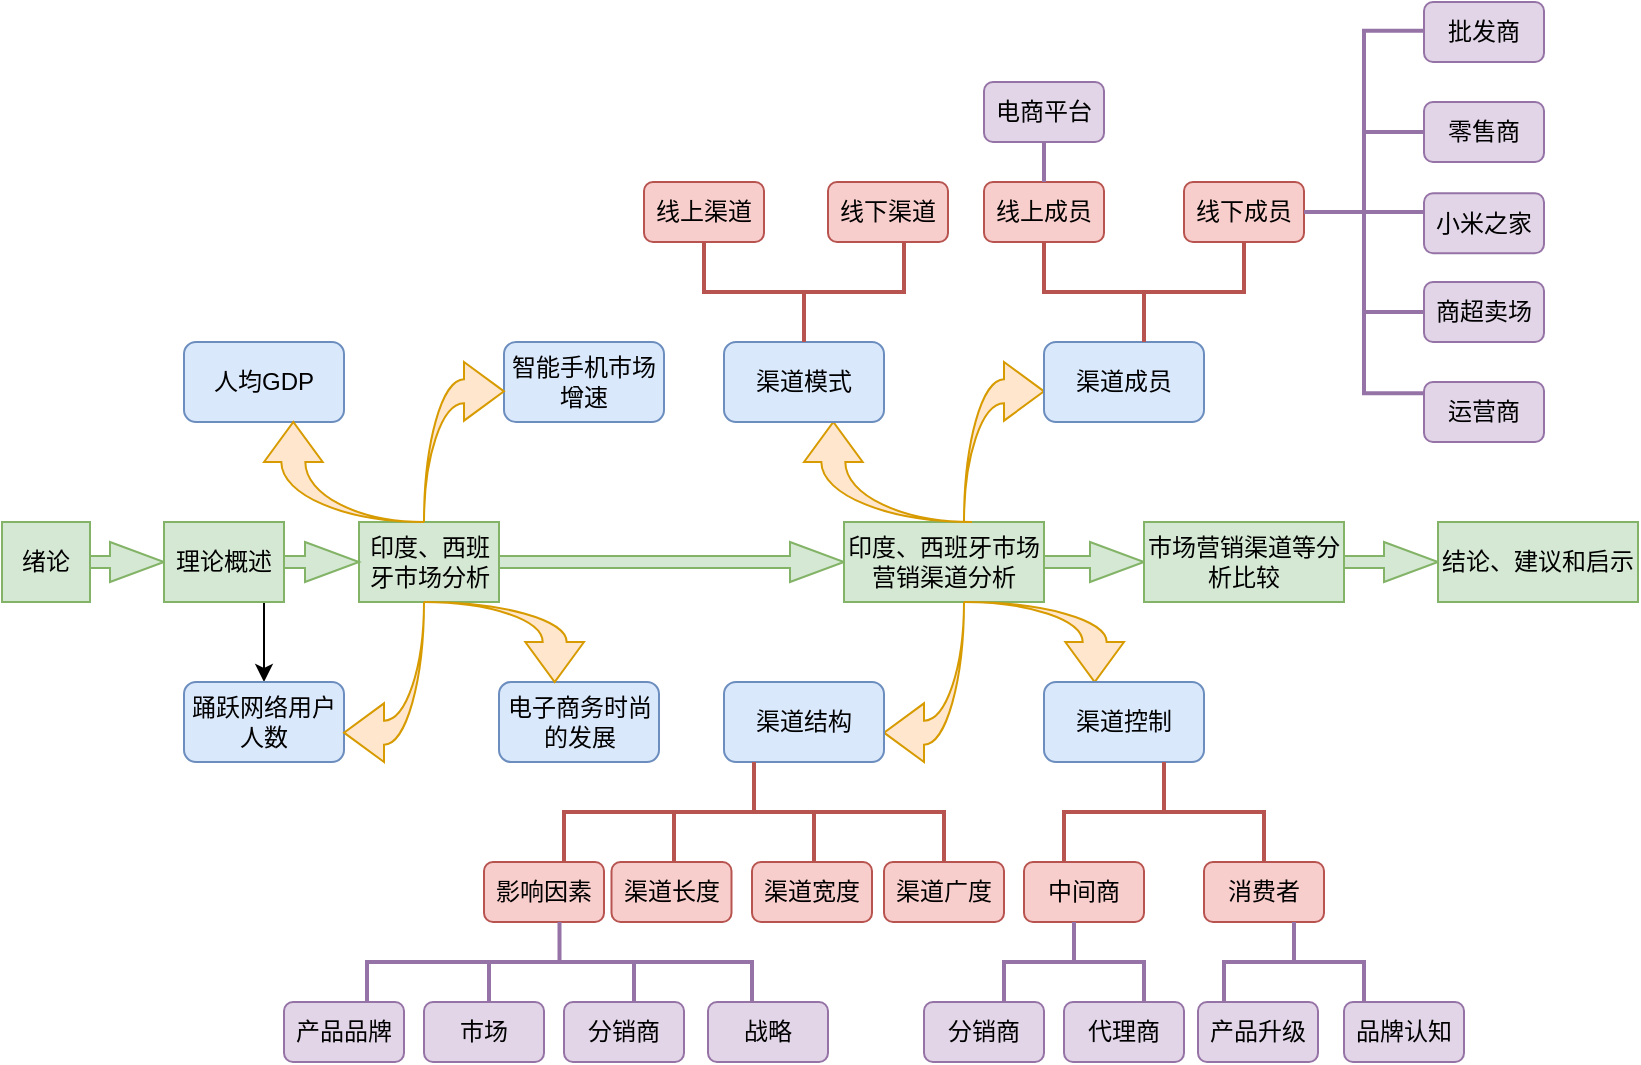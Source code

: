 <mxfile version="15.7.3" type="github"><diagram id="UWDzkhf6b-I-Ufx4RIvm" name="Page-1"><mxGraphModel dx="1422" dy="762" grid="0" gridSize="10" guides="1" tooltips="1" connect="1" arrows="1" fold="1" page="1" pageScale="1" pageWidth="1169" pageHeight="1654" math="0" shadow="0"><root><mxCell id="0"/><mxCell id="1" parent="0"/><mxCell id="ktw5Y0B_OCED_jIGJP1N-3" value="绪论" style="rounded=0;whiteSpace=wrap;html=1;fillColor=#d5e8d4;strokeColor=#82b366;" vertex="1" parent="1"><mxGeometry x="9" y="430" width="44" height="40" as="geometry"/></mxCell><mxCell id="ktw5Y0B_OCED_jIGJP1N-108" value="" style="edgeStyle=orthogonalEdgeStyle;rounded=0;orthogonalLoop=1;jettySize=auto;html=1;" edge="1" parent="1" source="ktw5Y0B_OCED_jIGJP1N-9" target="ktw5Y0B_OCED_jIGJP1N-24"><mxGeometry relative="1" as="geometry"/></mxCell><mxCell id="ktw5Y0B_OCED_jIGJP1N-9" value="" style="html=1;shadow=0;dashed=0;align=center;verticalAlign=middle;shape=mxgraph.arrows2.arrow;dy=0.7;dx=27;notch=0;fillColor=#d5e8d4;strokeColor=#82b366;" vertex="1" parent="1"><mxGeometry x="53" y="440" width="37" height="20" as="geometry"/></mxCell><mxCell id="ktw5Y0B_OCED_jIGJP1N-10" value="印度、西班牙市场分析" style="rounded=0;whiteSpace=wrap;html=1;fillColor=#d5e8d4;strokeColor=#82b366;" vertex="1" parent="1"><mxGeometry x="187.5" y="430" width="70" height="40" as="geometry"/></mxCell><mxCell id="ktw5Y0B_OCED_jIGJP1N-11" value="" style="html=1;shadow=0;dashed=0;align=center;verticalAlign=middle;shape=mxgraph.arrows2.arrow;dy=0.7;dx=27;notch=0;fillColor=#d5e8d4;strokeColor=#82b366;" vertex="1" parent="1"><mxGeometry x="147.5" y="440" width="40" height="20" as="geometry"/></mxCell><mxCell id="ktw5Y0B_OCED_jIGJP1N-12" value="理论概述" style="rounded=0;whiteSpace=wrap;html=1;fillColor=#d5e8d4;strokeColor=#82b366;" vertex="1" parent="1"><mxGeometry x="90" y="430" width="60" height="40" as="geometry"/></mxCell><mxCell id="ktw5Y0B_OCED_jIGJP1N-13" value="" style="html=1;shadow=0;dashed=0;align=center;verticalAlign=middle;shape=mxgraph.arrows2.arrow;dy=0.7;dx=27;notch=0;fillColor=#d5e8d4;strokeColor=#82b366;" vertex="1" parent="1"><mxGeometry x="257.5" y="440" width="172.5" height="20" as="geometry"/></mxCell><mxCell id="ktw5Y0B_OCED_jIGJP1N-14" value="印度、西班牙市场营销渠道分析" style="rounded=0;whiteSpace=wrap;html=1;fillColor=#d5e8d4;strokeColor=#82b366;" vertex="1" parent="1"><mxGeometry x="430" y="430" width="100" height="40" as="geometry"/></mxCell><mxCell id="ktw5Y0B_OCED_jIGJP1N-15" value="" style="html=1;shadow=0;dashed=0;align=center;verticalAlign=middle;shape=mxgraph.arrows2.arrow;dy=0.7;dx=27;notch=0;fillColor=#d5e8d4;strokeColor=#82b366;" vertex="1" parent="1"><mxGeometry x="530" y="440" width="50" height="20" as="geometry"/></mxCell><mxCell id="ktw5Y0B_OCED_jIGJP1N-16" value="市场营销渠道等分析比较" style="rounded=0;whiteSpace=wrap;html=1;fillColor=#d5e8d4;strokeColor=#82b366;" vertex="1" parent="1"><mxGeometry x="580" y="430" width="100" height="40" as="geometry"/></mxCell><mxCell id="ktw5Y0B_OCED_jIGJP1N-17" value="" style="html=1;shadow=0;dashed=0;align=center;verticalAlign=middle;shape=mxgraph.arrows2.arrow;dy=0.7;dx=27;notch=0;fillColor=#d5e8d4;strokeColor=#82b366;" vertex="1" parent="1"><mxGeometry x="680" y="440" width="47" height="20" as="geometry"/></mxCell><mxCell id="ktw5Y0B_OCED_jIGJP1N-18" value="结论、建议和启示" style="rounded=0;whiteSpace=wrap;html=1;fillColor=#d5e8d4;strokeColor=#82b366;" vertex="1" parent="1"><mxGeometry x="727" y="430" width="100" height="40" as="geometry"/></mxCell><mxCell id="ktw5Y0B_OCED_jIGJP1N-24" value="踊跃网络用户人数" style="rounded=1;whiteSpace=wrap;html=1;fillColor=#dae8fc;strokeColor=#6c8ebf;" vertex="1" parent="1"><mxGeometry x="100" y="510" width="80" height="40" as="geometry"/></mxCell><mxCell id="ktw5Y0B_OCED_jIGJP1N-30" value="人均GDP" style="rounded=1;whiteSpace=wrap;html=1;fillColor=#dae8fc;strokeColor=#6c8ebf;" vertex="1" parent="1"><mxGeometry x="100" y="340" width="80" height="40" as="geometry"/></mxCell><mxCell id="ktw5Y0B_OCED_jIGJP1N-31" value="智能手机市场增速" style="rounded=1;whiteSpace=wrap;html=1;fillColor=#dae8fc;strokeColor=#6c8ebf;" vertex="1" parent="1"><mxGeometry x="260" y="340" width="80" height="40" as="geometry"/></mxCell><mxCell id="ktw5Y0B_OCED_jIGJP1N-32" value="电子商务时尚的发展" style="rounded=1;whiteSpace=wrap;html=1;fillColor=#dae8fc;strokeColor=#6c8ebf;" vertex="1" parent="1"><mxGeometry x="257.5" y="510" width="80" height="40" as="geometry"/></mxCell><mxCell id="ktw5Y0B_OCED_jIGJP1N-33" value="" style="html=1;shadow=0;dashed=0;align=center;verticalAlign=middle;shape=mxgraph.arrows2.jumpInArrow;dy=6;dx=20;arrowHead=29.33;fillColor=#ffe6cc;strokeColor=#d79b00;" vertex="1" parent="1"><mxGeometry x="220" y="350" width="40" height="80" as="geometry"/></mxCell><mxCell id="ktw5Y0B_OCED_jIGJP1N-38" value="" style="html=1;shadow=0;dashed=0;align=center;verticalAlign=middle;shape=mxgraph.arrows2.jumpInArrow;dy=6;dx=20;arrowHead=29.33;fillColor=#ffe6cc;strokeColor=#d79b00;direction=south;" vertex="1" parent="1"><mxGeometry x="220" y="470" width="80" height="40" as="geometry"/></mxCell><mxCell id="ktw5Y0B_OCED_jIGJP1N-39" value="" style="html=1;shadow=0;dashed=0;align=center;verticalAlign=middle;shape=mxgraph.arrows2.jumpInArrow;dy=6;dx=20;arrowHead=29.33;fillColor=#ffe6cc;strokeColor=#d79b00;direction=west;" vertex="1" parent="1"><mxGeometry x="180" y="470" width="40" height="80" as="geometry"/></mxCell><mxCell id="ktw5Y0B_OCED_jIGJP1N-41" value="" style="html=1;shadow=0;dashed=0;align=center;verticalAlign=middle;shape=mxgraph.arrows2.jumpInArrow;dy=6;dx=20;arrowHead=29.33;fillColor=#ffe6cc;strokeColor=#d79b00;direction=north;" vertex="1" parent="1"><mxGeometry x="140" y="380" width="80" height="50" as="geometry"/></mxCell><mxCell id="ktw5Y0B_OCED_jIGJP1N-42" value="" style="html=1;shadow=0;dashed=0;align=center;verticalAlign=middle;shape=mxgraph.arrows2.jumpInArrow;dy=6;dx=20;arrowHead=29.33;fillColor=#ffe6cc;strokeColor=#d79b00;" vertex="1" parent="1"><mxGeometry x="490" y="350" width="40" height="80" as="geometry"/></mxCell><mxCell id="ktw5Y0B_OCED_jIGJP1N-43" value="" style="html=1;shadow=0;dashed=0;align=center;verticalAlign=middle;shape=mxgraph.arrows2.jumpInArrow;dy=6;dx=20;arrowHead=29.33;fillColor=#ffe6cc;strokeColor=#d79b00;direction=south;" vertex="1" parent="1"><mxGeometry x="490" y="470" width="80" height="40" as="geometry"/></mxCell><mxCell id="ktw5Y0B_OCED_jIGJP1N-44" value="" style="html=1;shadow=0;dashed=0;align=center;verticalAlign=middle;shape=mxgraph.arrows2.jumpInArrow;dy=6;dx=20;arrowHead=29.33;fillColor=#ffe6cc;strokeColor=#d79b00;direction=west;" vertex="1" parent="1"><mxGeometry x="450" y="470" width="40" height="80" as="geometry"/></mxCell><mxCell id="ktw5Y0B_OCED_jIGJP1N-45" value="" style="html=1;shadow=0;dashed=0;align=center;verticalAlign=middle;shape=mxgraph.arrows2.jumpInArrow;dy=6;dx=20;arrowHead=29.33;fillColor=#ffe6cc;strokeColor=#d79b00;direction=north;" vertex="1" parent="1"><mxGeometry x="410" y="380" width="84" height="50" as="geometry"/></mxCell><mxCell id="ktw5Y0B_OCED_jIGJP1N-46" value="渠道模式" style="rounded=1;whiteSpace=wrap;html=1;fillColor=#dae8fc;strokeColor=#6c8ebf;" vertex="1" parent="1"><mxGeometry x="370" y="340" width="80" height="40" as="geometry"/></mxCell><mxCell id="ktw5Y0B_OCED_jIGJP1N-47" value="渠道成员" style="rounded=1;whiteSpace=wrap;html=1;fillColor=#dae8fc;strokeColor=#6c8ebf;" vertex="1" parent="1"><mxGeometry x="530" y="340" width="80" height="40" as="geometry"/></mxCell><mxCell id="ktw5Y0B_OCED_jIGJP1N-48" value="渠道结构" style="rounded=1;whiteSpace=wrap;html=1;fillColor=#dae8fc;strokeColor=#6c8ebf;" vertex="1" parent="1"><mxGeometry x="370" y="510" width="80" height="40" as="geometry"/></mxCell><mxCell id="ktw5Y0B_OCED_jIGJP1N-49" value="渠道控制" style="rounded=1;whiteSpace=wrap;html=1;fillColor=#dae8fc;strokeColor=#6c8ebf;" vertex="1" parent="1"><mxGeometry x="530" y="510" width="80" height="40" as="geometry"/></mxCell><mxCell id="ktw5Y0B_OCED_jIGJP1N-58" value="" style="strokeWidth=2;html=1;shape=mxgraph.flowchart.annotation_2;align=left;labelPosition=right;pointerEvents=1;direction=north;fillColor=#f8cecc;strokeColor=#b85450;" vertex="1" parent="1"><mxGeometry x="360" y="290" width="100" height="50" as="geometry"/></mxCell><mxCell id="ktw5Y0B_OCED_jIGJP1N-60" value="线上渠道" style="rounded=1;whiteSpace=wrap;html=1;fillColor=#f8cecc;strokeColor=#b85450;" vertex="1" parent="1"><mxGeometry x="330" y="260" width="60" height="30" as="geometry"/></mxCell><mxCell id="ktw5Y0B_OCED_jIGJP1N-61" value="线下渠道" style="rounded=1;whiteSpace=wrap;html=1;fillColor=#f8cecc;strokeColor=#b85450;" vertex="1" parent="1"><mxGeometry x="422" y="260" width="60" height="30" as="geometry"/></mxCell><mxCell id="ktw5Y0B_OCED_jIGJP1N-62" value="" style="strokeWidth=2;html=1;shape=mxgraph.flowchart.annotation_2;align=left;labelPosition=right;pointerEvents=1;direction=north;fillColor=#f8cecc;strokeColor=#b85450;" vertex="1" parent="1"><mxGeometry x="530" y="290" width="100" height="50" as="geometry"/></mxCell><mxCell id="ktw5Y0B_OCED_jIGJP1N-63" value="线上成员" style="rounded=1;whiteSpace=wrap;html=1;fillColor=#f8cecc;strokeColor=#b85450;" vertex="1" parent="1"><mxGeometry x="500" y="260" width="60" height="30" as="geometry"/></mxCell><mxCell id="ktw5Y0B_OCED_jIGJP1N-66" value="线下成员" style="rounded=1;whiteSpace=wrap;html=1;fillColor=#f8cecc;strokeColor=#b85450;" vertex="1" parent="1"><mxGeometry x="600" y="260" width="60" height="30" as="geometry"/></mxCell><mxCell id="ktw5Y0B_OCED_jIGJP1N-69" value="" style="line;strokeWidth=2;direction=south;html=1;fillColor=#e1d5e7;strokeColor=#9673a6;" vertex="1" parent="1"><mxGeometry x="525" y="240" width="10" height="20" as="geometry"/></mxCell><mxCell id="ktw5Y0B_OCED_jIGJP1N-70" value="电商平台" style="rounded=1;whiteSpace=wrap;html=1;fillColor=#e1d5e7;strokeColor=#9673a6;" vertex="1" parent="1"><mxGeometry x="500" y="210" width="60" height="30" as="geometry"/></mxCell><mxCell id="ktw5Y0B_OCED_jIGJP1N-71" value="" style="strokeWidth=2;html=1;shape=mxgraph.flowchart.annotation_2;align=left;labelPosition=right;pointerEvents=1;fillColor=#e1d5e7;strokeColor=#9673a6;" vertex="1" parent="1"><mxGeometry x="660" y="184.38" width="60" height="181.25" as="geometry"/></mxCell><mxCell id="ktw5Y0B_OCED_jIGJP1N-72" value="" style="line;strokeWidth=2;html=1;fillColor=#e1d5e7;strokeColor=#9673a6;" vertex="1" parent="1"><mxGeometry x="690" y="230" width="30" height="10" as="geometry"/></mxCell><mxCell id="ktw5Y0B_OCED_jIGJP1N-73" value="" style="line;strokeWidth=2;html=1;fillColor=#e1d5e7;strokeColor=#9673a6;" vertex="1" parent="1"><mxGeometry x="690" y="270.01" width="30" height="10" as="geometry"/></mxCell><mxCell id="ktw5Y0B_OCED_jIGJP1N-74" value="" style="line;strokeWidth=2;html=1;fillColor=#e1d5e7;strokeColor=#9673a6;" vertex="1" parent="1"><mxGeometry x="690" y="320" width="30" height="10" as="geometry"/></mxCell><mxCell id="ktw5Y0B_OCED_jIGJP1N-75" value="批发商" style="rounded=1;whiteSpace=wrap;html=1;fillColor=#e1d5e7;strokeColor=#9673a6;" vertex="1" parent="1"><mxGeometry x="720" y="170" width="60" height="30" as="geometry"/></mxCell><mxCell id="ktw5Y0B_OCED_jIGJP1N-76" value="零售商" style="rounded=1;whiteSpace=wrap;html=1;fillColor=#e1d5e7;strokeColor=#9673a6;" vertex="1" parent="1"><mxGeometry x="720" y="220" width="60" height="30" as="geometry"/></mxCell><mxCell id="ktw5Y0B_OCED_jIGJP1N-77" value="小米之家" style="rounded=1;whiteSpace=wrap;html=1;fillColor=#e1d5e7;strokeColor=#9673a6;" vertex="1" parent="1"><mxGeometry x="720" y="265.63" width="60" height="30" as="geometry"/></mxCell><mxCell id="ktw5Y0B_OCED_jIGJP1N-78" value="商超卖场" style="rounded=1;whiteSpace=wrap;html=1;fillColor=#e1d5e7;strokeColor=#9673a6;" vertex="1" parent="1"><mxGeometry x="720" y="310" width="60" height="30" as="geometry"/></mxCell><mxCell id="ktw5Y0B_OCED_jIGJP1N-79" value="运营商" style="rounded=1;whiteSpace=wrap;html=1;fillColor=#e1d5e7;strokeColor=#9673a6;" vertex="1" parent="1"><mxGeometry x="720" y="360" width="60" height="30" as="geometry"/></mxCell><mxCell id="ktw5Y0B_OCED_jIGJP1N-80" value="" style="strokeWidth=2;html=1;shape=mxgraph.flowchart.annotation_2;align=left;labelPosition=right;pointerEvents=1;direction=south;fillColor=#f8cecc;strokeColor=#b85450;" vertex="1" parent="1"><mxGeometry x="290" y="550" width="190" height="50" as="geometry"/></mxCell><mxCell id="ktw5Y0B_OCED_jIGJP1N-81" value="" style="strokeWidth=2;html=1;shape=mxgraph.flowchart.annotation_2;align=left;labelPosition=right;pointerEvents=1;direction=south;fillColor=#f8cecc;strokeColor=#b85450;" vertex="1" parent="1"><mxGeometry x="540" y="550" width="100" height="50" as="geometry"/></mxCell><mxCell id="ktw5Y0B_OCED_jIGJP1N-82" value="中间商" style="rounded=1;whiteSpace=wrap;html=1;fillColor=#f8cecc;strokeColor=#b85450;" vertex="1" parent="1"><mxGeometry x="520" y="600" width="60" height="30" as="geometry"/></mxCell><mxCell id="ktw5Y0B_OCED_jIGJP1N-83" value="消费者" style="rounded=1;whiteSpace=wrap;html=1;fillColor=#f8cecc;strokeColor=#b85450;" vertex="1" parent="1"><mxGeometry x="610" y="600" width="60" height="30" as="geometry"/></mxCell><mxCell id="ktw5Y0B_OCED_jIGJP1N-84" value="" style="strokeWidth=2;html=1;shape=mxgraph.flowchart.annotation_2;align=left;labelPosition=right;pointerEvents=1;direction=south;fillColor=#e1d5e7;strokeColor=#9673a6;" vertex="1" parent="1"><mxGeometry x="510" y="630" width="70" height="40" as="geometry"/></mxCell><mxCell id="ktw5Y0B_OCED_jIGJP1N-85" value="分销商" style="rounded=1;whiteSpace=wrap;html=1;fillColor=#e1d5e7;strokeColor=#9673a6;" vertex="1" parent="1"><mxGeometry x="470" y="670" width="60" height="30" as="geometry"/></mxCell><mxCell id="ktw5Y0B_OCED_jIGJP1N-86" value="代理商" style="rounded=1;whiteSpace=wrap;html=1;fillColor=#e1d5e7;strokeColor=#9673a6;" vertex="1" parent="1"><mxGeometry x="540" y="670" width="60" height="30" as="geometry"/></mxCell><mxCell id="ktw5Y0B_OCED_jIGJP1N-87" value="" style="strokeWidth=2;html=1;shape=mxgraph.flowchart.annotation_2;align=left;labelPosition=right;pointerEvents=1;direction=south;fillColor=#e1d5e7;strokeColor=#9673a6;" vertex="1" parent="1"><mxGeometry x="620" y="630" width="70" height="40" as="geometry"/></mxCell><mxCell id="ktw5Y0B_OCED_jIGJP1N-88" value="产品升级" style="rounded=1;whiteSpace=wrap;html=1;fillColor=#e1d5e7;strokeColor=#9673a6;" vertex="1" parent="1"><mxGeometry x="607" y="670" width="60" height="30" as="geometry"/></mxCell><mxCell id="ktw5Y0B_OCED_jIGJP1N-89" value="品牌认知" style="rounded=1;whiteSpace=wrap;html=1;fillColor=#e1d5e7;strokeColor=#9673a6;" vertex="1" parent="1"><mxGeometry x="680" y="670" width="60" height="30" as="geometry"/></mxCell><mxCell id="ktw5Y0B_OCED_jIGJP1N-93" value="" style="line;strokeWidth=2;direction=south;html=1;fillColor=#f8cecc;strokeColor=#b85450;" vertex="1" parent="1"><mxGeometry x="340" y="575" width="10" height="25" as="geometry"/></mxCell><mxCell id="ktw5Y0B_OCED_jIGJP1N-95" value="" style="line;strokeWidth=2;direction=south;html=1;fillColor=#f8cecc;strokeColor=#b85450;" vertex="1" parent="1"><mxGeometry x="410" y="575" width="10" height="25" as="geometry"/></mxCell><mxCell id="ktw5Y0B_OCED_jIGJP1N-96" value="影响因素" style="rounded=1;whiteSpace=wrap;html=1;fillColor=#f8cecc;strokeColor=#b85450;" vertex="1" parent="1"><mxGeometry x="250" y="600" width="60" height="30" as="geometry"/></mxCell><mxCell id="ktw5Y0B_OCED_jIGJP1N-97" value="渠道长度" style="rounded=1;whiteSpace=wrap;html=1;fillColor=#f8cecc;strokeColor=#b85450;" vertex="1" parent="1"><mxGeometry x="313.75" y="600" width="60" height="30" as="geometry"/></mxCell><mxCell id="ktw5Y0B_OCED_jIGJP1N-98" value="渠道宽度" style="rounded=1;whiteSpace=wrap;html=1;fillColor=#f8cecc;strokeColor=#b85450;" vertex="1" parent="1"><mxGeometry x="384" y="600" width="60" height="30" as="geometry"/></mxCell><mxCell id="ktw5Y0B_OCED_jIGJP1N-99" value="渠道广度" style="rounded=1;whiteSpace=wrap;html=1;fillColor=#f8cecc;strokeColor=#b85450;" vertex="1" parent="1"><mxGeometry x="450" y="600" width="60" height="30" as="geometry"/></mxCell><mxCell id="ktw5Y0B_OCED_jIGJP1N-101" value="" style="strokeWidth=2;html=1;shape=mxgraph.flowchart.annotation_2;align=left;labelPosition=right;pointerEvents=1;direction=south;fillColor=#e1d5e7;strokeColor=#9673a6;" vertex="1" parent="1"><mxGeometry x="191.5" y="630" width="192.5" height="40" as="geometry"/></mxCell><mxCell id="ktw5Y0B_OCED_jIGJP1N-102" value="产品品牌" style="rounded=1;whiteSpace=wrap;html=1;fillColor=#e1d5e7;strokeColor=#9673a6;" vertex="1" parent="1"><mxGeometry x="150" y="670" width="60" height="30" as="geometry"/></mxCell><mxCell id="ktw5Y0B_OCED_jIGJP1N-103" value="" style="line;strokeWidth=2;direction=south;html=1;fillColor=#e1d5e7;strokeColor=#9673a6;" vertex="1" parent="1"><mxGeometry x="247.5" y="650" width="10" height="20" as="geometry"/></mxCell><mxCell id="ktw5Y0B_OCED_jIGJP1N-104" value="市场" style="rounded=1;whiteSpace=wrap;html=1;fillColor=#e1d5e7;strokeColor=#9673a6;" vertex="1" parent="1"><mxGeometry x="220" y="670" width="60" height="30" as="geometry"/></mxCell><mxCell id="ktw5Y0B_OCED_jIGJP1N-105" value="" style="line;strokeWidth=2;direction=south;html=1;fillColor=#e1d5e7;strokeColor=#9673a6;" vertex="1" parent="1"><mxGeometry x="320" y="650" width="10" height="20" as="geometry"/></mxCell><mxCell id="ktw5Y0B_OCED_jIGJP1N-106" value="分销商" style="rounded=1;whiteSpace=wrap;html=1;fillColor=#e1d5e7;strokeColor=#9673a6;" vertex="1" parent="1"><mxGeometry x="290" y="670" width="60" height="30" as="geometry"/></mxCell><mxCell id="ktw5Y0B_OCED_jIGJP1N-107" value="战略" style="rounded=1;whiteSpace=wrap;html=1;fillColor=#e1d5e7;strokeColor=#9673a6;" vertex="1" parent="1"><mxGeometry x="362" y="670" width="60" height="30" as="geometry"/></mxCell></root></mxGraphModel></diagram></mxfile>
